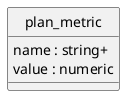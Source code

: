 @startuml uml
skinparam monochrome true
skinparam linetype ortho
hide circle

entity plan_metric {
  name : string+
  value : numeric
}

@enduml

